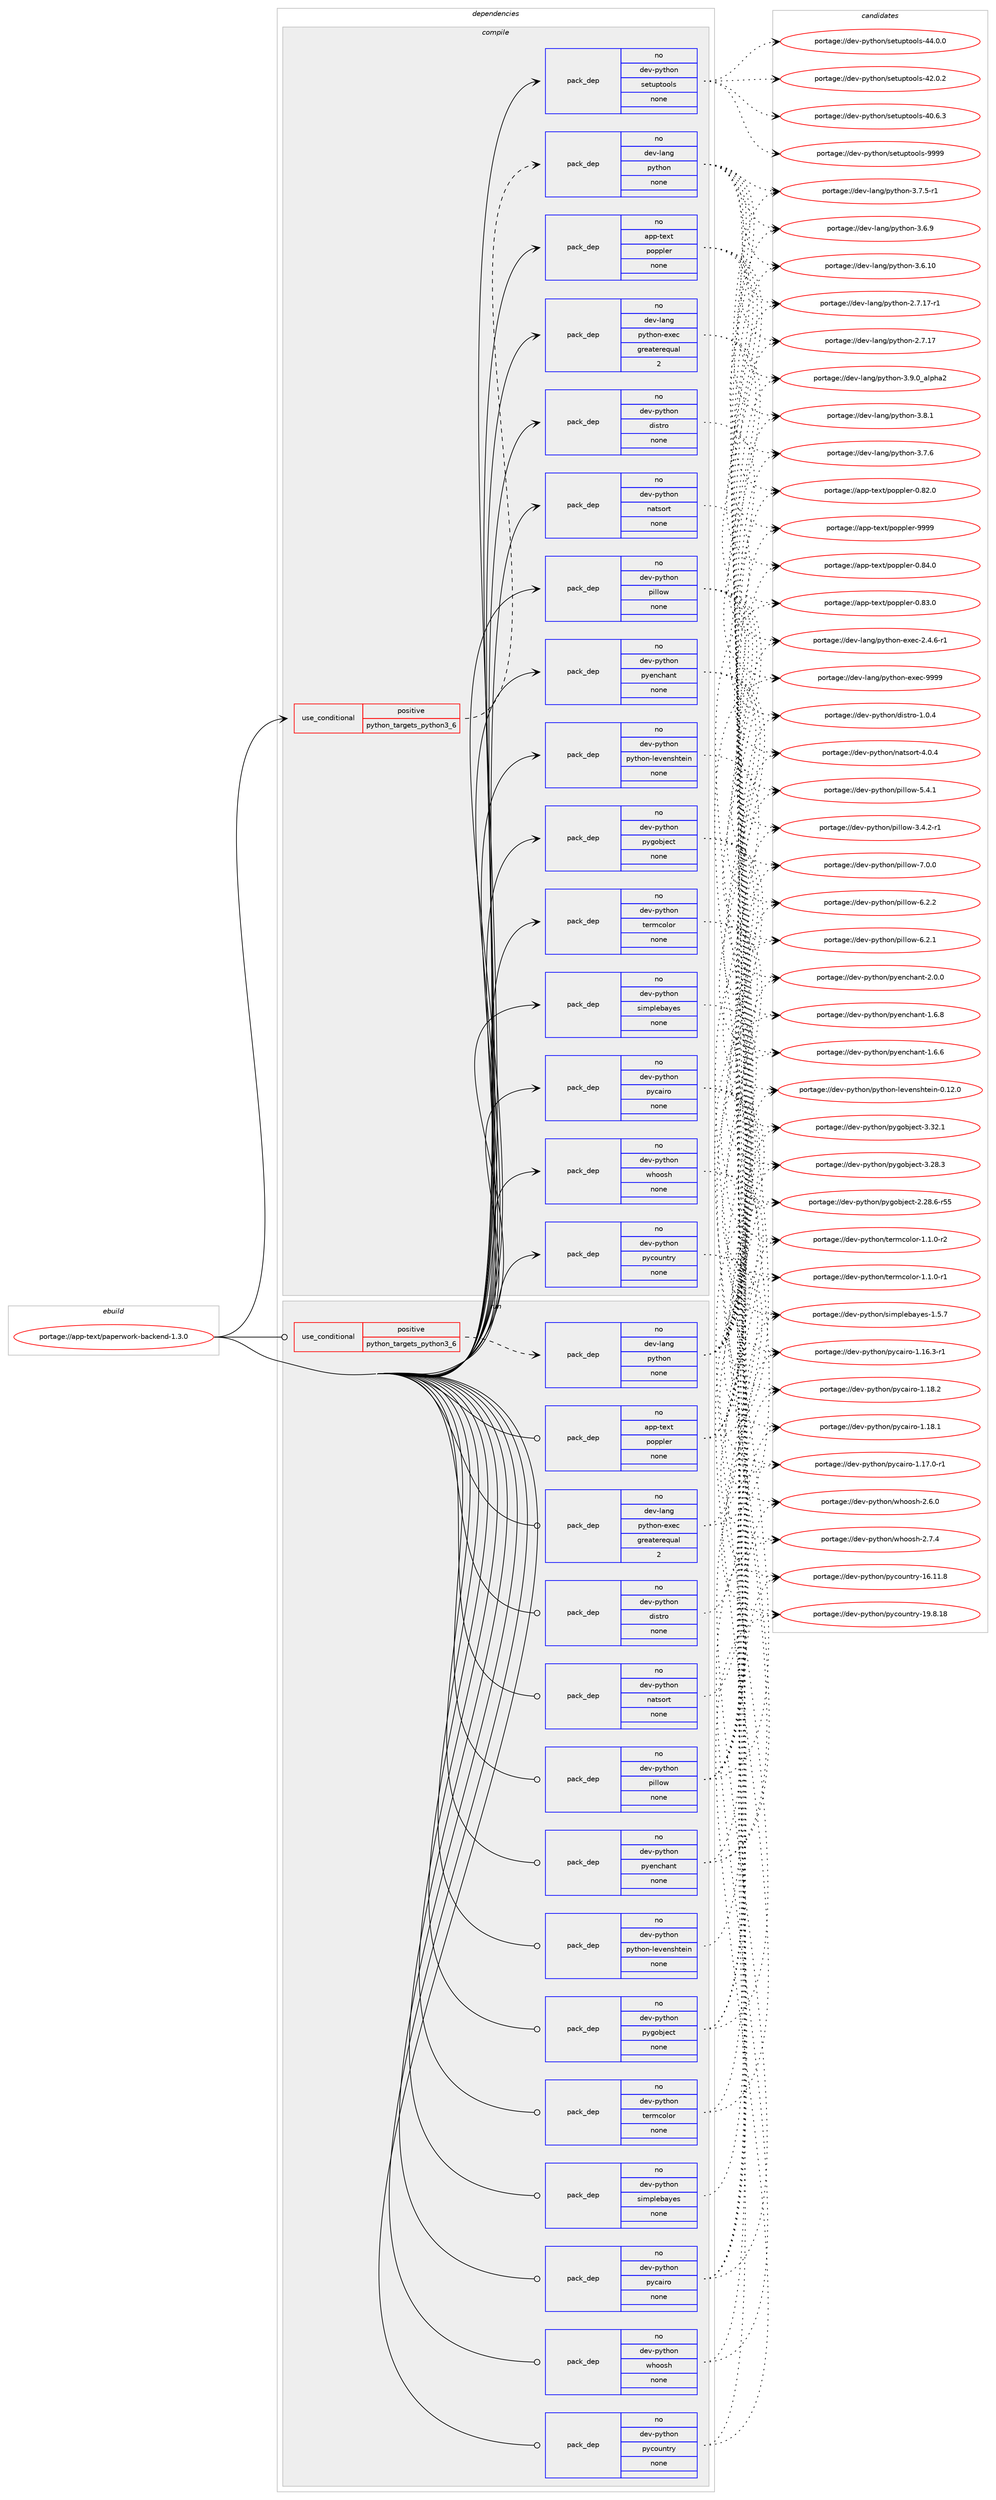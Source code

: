 digraph prolog {

# *************
# Graph options
# *************

newrank=true;
concentrate=true;
compound=true;
graph [rankdir=LR,fontname=Helvetica,fontsize=10,ranksep=1.5];#, ranksep=2.5, nodesep=0.2];
edge  [arrowhead=vee];
node  [fontname=Helvetica,fontsize=10];

# **********
# The ebuild
# **********

subgraph cluster_leftcol {
color=gray;
rank=same;
label=<<i>ebuild</i>>;
id [label="portage://app-text/paperwork-backend-1.3.0", color=red, width=4, href="../app-text/paperwork-backend-1.3.0.svg"];
}

# ****************
# The dependencies
# ****************

subgraph cluster_midcol {
color=gray;
label=<<i>dependencies</i>>;
subgraph cluster_compile {
fillcolor="#eeeeee";
style=filled;
label=<<i>compile</i>>;
subgraph cond139950 {
dependency594238 [label=<<TABLE BORDER="0" CELLBORDER="1" CELLSPACING="0" CELLPADDING="4"><TR><TD ROWSPAN="3" CELLPADDING="10">use_conditional</TD></TR><TR><TD>positive</TD></TR><TR><TD>python_targets_python3_6</TD></TR></TABLE>>, shape=none, color=red];
subgraph pack446364 {
dependency594239 [label=<<TABLE BORDER="0" CELLBORDER="1" CELLSPACING="0" CELLPADDING="4" WIDTH="220"><TR><TD ROWSPAN="6" CELLPADDING="30">pack_dep</TD></TR><TR><TD WIDTH="110">no</TD></TR><TR><TD>dev-lang</TD></TR><TR><TD>python</TD></TR><TR><TD>none</TD></TR><TR><TD></TD></TR></TABLE>>, shape=none, color=blue];
}
dependency594238:e -> dependency594239:w [weight=20,style="dashed",arrowhead="vee"];
}
id:e -> dependency594238:w [weight=20,style="solid",arrowhead="vee"];
subgraph pack446365 {
dependency594240 [label=<<TABLE BORDER="0" CELLBORDER="1" CELLSPACING="0" CELLPADDING="4" WIDTH="220"><TR><TD ROWSPAN="6" CELLPADDING="30">pack_dep</TD></TR><TR><TD WIDTH="110">no</TD></TR><TR><TD>app-text</TD></TR><TR><TD>poppler</TD></TR><TR><TD>none</TD></TR><TR><TD></TD></TR></TABLE>>, shape=none, color=blue];
}
id:e -> dependency594240:w [weight=20,style="solid",arrowhead="vee"];
subgraph pack446366 {
dependency594241 [label=<<TABLE BORDER="0" CELLBORDER="1" CELLSPACING="0" CELLPADDING="4" WIDTH="220"><TR><TD ROWSPAN="6" CELLPADDING="30">pack_dep</TD></TR><TR><TD WIDTH="110">no</TD></TR><TR><TD>dev-lang</TD></TR><TR><TD>python-exec</TD></TR><TR><TD>greaterequal</TD></TR><TR><TD>2</TD></TR></TABLE>>, shape=none, color=blue];
}
id:e -> dependency594241:w [weight=20,style="solid",arrowhead="vee"];
subgraph pack446367 {
dependency594242 [label=<<TABLE BORDER="0" CELLBORDER="1" CELLSPACING="0" CELLPADDING="4" WIDTH="220"><TR><TD ROWSPAN="6" CELLPADDING="30">pack_dep</TD></TR><TR><TD WIDTH="110">no</TD></TR><TR><TD>dev-python</TD></TR><TR><TD>distro</TD></TR><TR><TD>none</TD></TR><TR><TD></TD></TR></TABLE>>, shape=none, color=blue];
}
id:e -> dependency594242:w [weight=20,style="solid",arrowhead="vee"];
subgraph pack446368 {
dependency594243 [label=<<TABLE BORDER="0" CELLBORDER="1" CELLSPACING="0" CELLPADDING="4" WIDTH="220"><TR><TD ROWSPAN="6" CELLPADDING="30">pack_dep</TD></TR><TR><TD WIDTH="110">no</TD></TR><TR><TD>dev-python</TD></TR><TR><TD>natsort</TD></TR><TR><TD>none</TD></TR><TR><TD></TD></TR></TABLE>>, shape=none, color=blue];
}
id:e -> dependency594243:w [weight=20,style="solid",arrowhead="vee"];
subgraph pack446369 {
dependency594244 [label=<<TABLE BORDER="0" CELLBORDER="1" CELLSPACING="0" CELLPADDING="4" WIDTH="220"><TR><TD ROWSPAN="6" CELLPADDING="30">pack_dep</TD></TR><TR><TD WIDTH="110">no</TD></TR><TR><TD>dev-python</TD></TR><TR><TD>pillow</TD></TR><TR><TD>none</TD></TR><TR><TD></TD></TR></TABLE>>, shape=none, color=blue];
}
id:e -> dependency594244:w [weight=20,style="solid",arrowhead="vee"];
subgraph pack446370 {
dependency594245 [label=<<TABLE BORDER="0" CELLBORDER="1" CELLSPACING="0" CELLPADDING="4" WIDTH="220"><TR><TD ROWSPAN="6" CELLPADDING="30">pack_dep</TD></TR><TR><TD WIDTH="110">no</TD></TR><TR><TD>dev-python</TD></TR><TR><TD>pycairo</TD></TR><TR><TD>none</TD></TR><TR><TD></TD></TR></TABLE>>, shape=none, color=blue];
}
id:e -> dependency594245:w [weight=20,style="solid",arrowhead="vee"];
subgraph pack446371 {
dependency594246 [label=<<TABLE BORDER="0" CELLBORDER="1" CELLSPACING="0" CELLPADDING="4" WIDTH="220"><TR><TD ROWSPAN="6" CELLPADDING="30">pack_dep</TD></TR><TR><TD WIDTH="110">no</TD></TR><TR><TD>dev-python</TD></TR><TR><TD>pycountry</TD></TR><TR><TD>none</TD></TR><TR><TD></TD></TR></TABLE>>, shape=none, color=blue];
}
id:e -> dependency594246:w [weight=20,style="solid",arrowhead="vee"];
subgraph pack446372 {
dependency594247 [label=<<TABLE BORDER="0" CELLBORDER="1" CELLSPACING="0" CELLPADDING="4" WIDTH="220"><TR><TD ROWSPAN="6" CELLPADDING="30">pack_dep</TD></TR><TR><TD WIDTH="110">no</TD></TR><TR><TD>dev-python</TD></TR><TR><TD>pyenchant</TD></TR><TR><TD>none</TD></TR><TR><TD></TD></TR></TABLE>>, shape=none, color=blue];
}
id:e -> dependency594247:w [weight=20,style="solid",arrowhead="vee"];
subgraph pack446373 {
dependency594248 [label=<<TABLE BORDER="0" CELLBORDER="1" CELLSPACING="0" CELLPADDING="4" WIDTH="220"><TR><TD ROWSPAN="6" CELLPADDING="30">pack_dep</TD></TR><TR><TD WIDTH="110">no</TD></TR><TR><TD>dev-python</TD></TR><TR><TD>pygobject</TD></TR><TR><TD>none</TD></TR><TR><TD></TD></TR></TABLE>>, shape=none, color=blue];
}
id:e -> dependency594248:w [weight=20,style="solid",arrowhead="vee"];
subgraph pack446374 {
dependency594249 [label=<<TABLE BORDER="0" CELLBORDER="1" CELLSPACING="0" CELLPADDING="4" WIDTH="220"><TR><TD ROWSPAN="6" CELLPADDING="30">pack_dep</TD></TR><TR><TD WIDTH="110">no</TD></TR><TR><TD>dev-python</TD></TR><TR><TD>python-levenshtein</TD></TR><TR><TD>none</TD></TR><TR><TD></TD></TR></TABLE>>, shape=none, color=blue];
}
id:e -> dependency594249:w [weight=20,style="solid",arrowhead="vee"];
subgraph pack446375 {
dependency594250 [label=<<TABLE BORDER="0" CELLBORDER="1" CELLSPACING="0" CELLPADDING="4" WIDTH="220"><TR><TD ROWSPAN="6" CELLPADDING="30">pack_dep</TD></TR><TR><TD WIDTH="110">no</TD></TR><TR><TD>dev-python</TD></TR><TR><TD>setuptools</TD></TR><TR><TD>none</TD></TR><TR><TD></TD></TR></TABLE>>, shape=none, color=blue];
}
id:e -> dependency594250:w [weight=20,style="solid",arrowhead="vee"];
subgraph pack446376 {
dependency594251 [label=<<TABLE BORDER="0" CELLBORDER="1" CELLSPACING="0" CELLPADDING="4" WIDTH="220"><TR><TD ROWSPAN="6" CELLPADDING="30">pack_dep</TD></TR><TR><TD WIDTH="110">no</TD></TR><TR><TD>dev-python</TD></TR><TR><TD>simplebayes</TD></TR><TR><TD>none</TD></TR><TR><TD></TD></TR></TABLE>>, shape=none, color=blue];
}
id:e -> dependency594251:w [weight=20,style="solid",arrowhead="vee"];
subgraph pack446377 {
dependency594252 [label=<<TABLE BORDER="0" CELLBORDER="1" CELLSPACING="0" CELLPADDING="4" WIDTH="220"><TR><TD ROWSPAN="6" CELLPADDING="30">pack_dep</TD></TR><TR><TD WIDTH="110">no</TD></TR><TR><TD>dev-python</TD></TR><TR><TD>termcolor</TD></TR><TR><TD>none</TD></TR><TR><TD></TD></TR></TABLE>>, shape=none, color=blue];
}
id:e -> dependency594252:w [weight=20,style="solid",arrowhead="vee"];
subgraph pack446378 {
dependency594253 [label=<<TABLE BORDER="0" CELLBORDER="1" CELLSPACING="0" CELLPADDING="4" WIDTH="220"><TR><TD ROWSPAN="6" CELLPADDING="30">pack_dep</TD></TR><TR><TD WIDTH="110">no</TD></TR><TR><TD>dev-python</TD></TR><TR><TD>whoosh</TD></TR><TR><TD>none</TD></TR><TR><TD></TD></TR></TABLE>>, shape=none, color=blue];
}
id:e -> dependency594253:w [weight=20,style="solid",arrowhead="vee"];
}
subgraph cluster_compileandrun {
fillcolor="#eeeeee";
style=filled;
label=<<i>compile and run</i>>;
}
subgraph cluster_run {
fillcolor="#eeeeee";
style=filled;
label=<<i>run</i>>;
subgraph cond139951 {
dependency594254 [label=<<TABLE BORDER="0" CELLBORDER="1" CELLSPACING="0" CELLPADDING="4"><TR><TD ROWSPAN="3" CELLPADDING="10">use_conditional</TD></TR><TR><TD>positive</TD></TR><TR><TD>python_targets_python3_6</TD></TR></TABLE>>, shape=none, color=red];
subgraph pack446379 {
dependency594255 [label=<<TABLE BORDER="0" CELLBORDER="1" CELLSPACING="0" CELLPADDING="4" WIDTH="220"><TR><TD ROWSPAN="6" CELLPADDING="30">pack_dep</TD></TR><TR><TD WIDTH="110">no</TD></TR><TR><TD>dev-lang</TD></TR><TR><TD>python</TD></TR><TR><TD>none</TD></TR><TR><TD></TD></TR></TABLE>>, shape=none, color=blue];
}
dependency594254:e -> dependency594255:w [weight=20,style="dashed",arrowhead="vee"];
}
id:e -> dependency594254:w [weight=20,style="solid",arrowhead="odot"];
subgraph pack446380 {
dependency594256 [label=<<TABLE BORDER="0" CELLBORDER="1" CELLSPACING="0" CELLPADDING="4" WIDTH="220"><TR><TD ROWSPAN="6" CELLPADDING="30">pack_dep</TD></TR><TR><TD WIDTH="110">no</TD></TR><TR><TD>app-text</TD></TR><TR><TD>poppler</TD></TR><TR><TD>none</TD></TR><TR><TD></TD></TR></TABLE>>, shape=none, color=blue];
}
id:e -> dependency594256:w [weight=20,style="solid",arrowhead="odot"];
subgraph pack446381 {
dependency594257 [label=<<TABLE BORDER="0" CELLBORDER="1" CELLSPACING="0" CELLPADDING="4" WIDTH="220"><TR><TD ROWSPAN="6" CELLPADDING="30">pack_dep</TD></TR><TR><TD WIDTH="110">no</TD></TR><TR><TD>dev-lang</TD></TR><TR><TD>python-exec</TD></TR><TR><TD>greaterequal</TD></TR><TR><TD>2</TD></TR></TABLE>>, shape=none, color=blue];
}
id:e -> dependency594257:w [weight=20,style="solid",arrowhead="odot"];
subgraph pack446382 {
dependency594258 [label=<<TABLE BORDER="0" CELLBORDER="1" CELLSPACING="0" CELLPADDING="4" WIDTH="220"><TR><TD ROWSPAN="6" CELLPADDING="30">pack_dep</TD></TR><TR><TD WIDTH="110">no</TD></TR><TR><TD>dev-python</TD></TR><TR><TD>distro</TD></TR><TR><TD>none</TD></TR><TR><TD></TD></TR></TABLE>>, shape=none, color=blue];
}
id:e -> dependency594258:w [weight=20,style="solid",arrowhead="odot"];
subgraph pack446383 {
dependency594259 [label=<<TABLE BORDER="0" CELLBORDER="1" CELLSPACING="0" CELLPADDING="4" WIDTH="220"><TR><TD ROWSPAN="6" CELLPADDING="30">pack_dep</TD></TR><TR><TD WIDTH="110">no</TD></TR><TR><TD>dev-python</TD></TR><TR><TD>natsort</TD></TR><TR><TD>none</TD></TR><TR><TD></TD></TR></TABLE>>, shape=none, color=blue];
}
id:e -> dependency594259:w [weight=20,style="solid",arrowhead="odot"];
subgraph pack446384 {
dependency594260 [label=<<TABLE BORDER="0" CELLBORDER="1" CELLSPACING="0" CELLPADDING="4" WIDTH="220"><TR><TD ROWSPAN="6" CELLPADDING="30">pack_dep</TD></TR><TR><TD WIDTH="110">no</TD></TR><TR><TD>dev-python</TD></TR><TR><TD>pillow</TD></TR><TR><TD>none</TD></TR><TR><TD></TD></TR></TABLE>>, shape=none, color=blue];
}
id:e -> dependency594260:w [weight=20,style="solid",arrowhead="odot"];
subgraph pack446385 {
dependency594261 [label=<<TABLE BORDER="0" CELLBORDER="1" CELLSPACING="0" CELLPADDING="4" WIDTH="220"><TR><TD ROWSPAN="6" CELLPADDING="30">pack_dep</TD></TR><TR><TD WIDTH="110">no</TD></TR><TR><TD>dev-python</TD></TR><TR><TD>pycairo</TD></TR><TR><TD>none</TD></TR><TR><TD></TD></TR></TABLE>>, shape=none, color=blue];
}
id:e -> dependency594261:w [weight=20,style="solid",arrowhead="odot"];
subgraph pack446386 {
dependency594262 [label=<<TABLE BORDER="0" CELLBORDER="1" CELLSPACING="0" CELLPADDING="4" WIDTH="220"><TR><TD ROWSPAN="6" CELLPADDING="30">pack_dep</TD></TR><TR><TD WIDTH="110">no</TD></TR><TR><TD>dev-python</TD></TR><TR><TD>pycountry</TD></TR><TR><TD>none</TD></TR><TR><TD></TD></TR></TABLE>>, shape=none, color=blue];
}
id:e -> dependency594262:w [weight=20,style="solid",arrowhead="odot"];
subgraph pack446387 {
dependency594263 [label=<<TABLE BORDER="0" CELLBORDER="1" CELLSPACING="0" CELLPADDING="4" WIDTH="220"><TR><TD ROWSPAN="6" CELLPADDING="30">pack_dep</TD></TR><TR><TD WIDTH="110">no</TD></TR><TR><TD>dev-python</TD></TR><TR><TD>pyenchant</TD></TR><TR><TD>none</TD></TR><TR><TD></TD></TR></TABLE>>, shape=none, color=blue];
}
id:e -> dependency594263:w [weight=20,style="solid",arrowhead="odot"];
subgraph pack446388 {
dependency594264 [label=<<TABLE BORDER="0" CELLBORDER="1" CELLSPACING="0" CELLPADDING="4" WIDTH="220"><TR><TD ROWSPAN="6" CELLPADDING="30">pack_dep</TD></TR><TR><TD WIDTH="110">no</TD></TR><TR><TD>dev-python</TD></TR><TR><TD>pygobject</TD></TR><TR><TD>none</TD></TR><TR><TD></TD></TR></TABLE>>, shape=none, color=blue];
}
id:e -> dependency594264:w [weight=20,style="solid",arrowhead="odot"];
subgraph pack446389 {
dependency594265 [label=<<TABLE BORDER="0" CELLBORDER="1" CELLSPACING="0" CELLPADDING="4" WIDTH="220"><TR><TD ROWSPAN="6" CELLPADDING="30">pack_dep</TD></TR><TR><TD WIDTH="110">no</TD></TR><TR><TD>dev-python</TD></TR><TR><TD>python-levenshtein</TD></TR><TR><TD>none</TD></TR><TR><TD></TD></TR></TABLE>>, shape=none, color=blue];
}
id:e -> dependency594265:w [weight=20,style="solid",arrowhead="odot"];
subgraph pack446390 {
dependency594266 [label=<<TABLE BORDER="0" CELLBORDER="1" CELLSPACING="0" CELLPADDING="4" WIDTH="220"><TR><TD ROWSPAN="6" CELLPADDING="30">pack_dep</TD></TR><TR><TD WIDTH="110">no</TD></TR><TR><TD>dev-python</TD></TR><TR><TD>simplebayes</TD></TR><TR><TD>none</TD></TR><TR><TD></TD></TR></TABLE>>, shape=none, color=blue];
}
id:e -> dependency594266:w [weight=20,style="solid",arrowhead="odot"];
subgraph pack446391 {
dependency594267 [label=<<TABLE BORDER="0" CELLBORDER="1" CELLSPACING="0" CELLPADDING="4" WIDTH="220"><TR><TD ROWSPAN="6" CELLPADDING="30">pack_dep</TD></TR><TR><TD WIDTH="110">no</TD></TR><TR><TD>dev-python</TD></TR><TR><TD>termcolor</TD></TR><TR><TD>none</TD></TR><TR><TD></TD></TR></TABLE>>, shape=none, color=blue];
}
id:e -> dependency594267:w [weight=20,style="solid",arrowhead="odot"];
subgraph pack446392 {
dependency594268 [label=<<TABLE BORDER="0" CELLBORDER="1" CELLSPACING="0" CELLPADDING="4" WIDTH="220"><TR><TD ROWSPAN="6" CELLPADDING="30">pack_dep</TD></TR><TR><TD WIDTH="110">no</TD></TR><TR><TD>dev-python</TD></TR><TR><TD>whoosh</TD></TR><TR><TD>none</TD></TR><TR><TD></TD></TR></TABLE>>, shape=none, color=blue];
}
id:e -> dependency594268:w [weight=20,style="solid",arrowhead="odot"];
}
}

# **************
# The candidates
# **************

subgraph cluster_choices {
rank=same;
color=gray;
label=<<i>candidates</i>>;

subgraph choice446364 {
color=black;
nodesep=1;
choice10010111845108971101034711212111610411111045514657464895971081121049750 [label="portage://dev-lang/python-3.9.0_alpha2", color=red, width=4,href="../dev-lang/python-3.9.0_alpha2.svg"];
choice100101118451089711010347112121116104111110455146564649 [label="portage://dev-lang/python-3.8.1", color=red, width=4,href="../dev-lang/python-3.8.1.svg"];
choice100101118451089711010347112121116104111110455146554654 [label="portage://dev-lang/python-3.7.6", color=red, width=4,href="../dev-lang/python-3.7.6.svg"];
choice1001011184510897110103471121211161041111104551465546534511449 [label="portage://dev-lang/python-3.7.5-r1", color=red, width=4,href="../dev-lang/python-3.7.5-r1.svg"];
choice100101118451089711010347112121116104111110455146544657 [label="portage://dev-lang/python-3.6.9", color=red, width=4,href="../dev-lang/python-3.6.9.svg"];
choice10010111845108971101034711212111610411111045514654464948 [label="portage://dev-lang/python-3.6.10", color=red, width=4,href="../dev-lang/python-3.6.10.svg"];
choice100101118451089711010347112121116104111110455046554649554511449 [label="portage://dev-lang/python-2.7.17-r1", color=red, width=4,href="../dev-lang/python-2.7.17-r1.svg"];
choice10010111845108971101034711212111610411111045504655464955 [label="portage://dev-lang/python-2.7.17", color=red, width=4,href="../dev-lang/python-2.7.17.svg"];
dependency594239:e -> choice10010111845108971101034711212111610411111045514657464895971081121049750:w [style=dotted,weight="100"];
dependency594239:e -> choice100101118451089711010347112121116104111110455146564649:w [style=dotted,weight="100"];
dependency594239:e -> choice100101118451089711010347112121116104111110455146554654:w [style=dotted,weight="100"];
dependency594239:e -> choice1001011184510897110103471121211161041111104551465546534511449:w [style=dotted,weight="100"];
dependency594239:e -> choice100101118451089711010347112121116104111110455146544657:w [style=dotted,weight="100"];
dependency594239:e -> choice10010111845108971101034711212111610411111045514654464948:w [style=dotted,weight="100"];
dependency594239:e -> choice100101118451089711010347112121116104111110455046554649554511449:w [style=dotted,weight="100"];
dependency594239:e -> choice10010111845108971101034711212111610411111045504655464955:w [style=dotted,weight="100"];
}
subgraph choice446365 {
color=black;
nodesep=1;
choice9711211245116101120116471121111121121081011144557575757 [label="portage://app-text/poppler-9999", color=red, width=4,href="../app-text/poppler-9999.svg"];
choice97112112451161011201164711211111211210810111445484656524648 [label="portage://app-text/poppler-0.84.0", color=red, width=4,href="../app-text/poppler-0.84.0.svg"];
choice97112112451161011201164711211111211210810111445484656514648 [label="portage://app-text/poppler-0.83.0", color=red, width=4,href="../app-text/poppler-0.83.0.svg"];
choice97112112451161011201164711211111211210810111445484656504648 [label="portage://app-text/poppler-0.82.0", color=red, width=4,href="../app-text/poppler-0.82.0.svg"];
dependency594240:e -> choice9711211245116101120116471121111121121081011144557575757:w [style=dotted,weight="100"];
dependency594240:e -> choice97112112451161011201164711211111211210810111445484656524648:w [style=dotted,weight="100"];
dependency594240:e -> choice97112112451161011201164711211111211210810111445484656514648:w [style=dotted,weight="100"];
dependency594240:e -> choice97112112451161011201164711211111211210810111445484656504648:w [style=dotted,weight="100"];
}
subgraph choice446366 {
color=black;
nodesep=1;
choice10010111845108971101034711212111610411111045101120101994557575757 [label="portage://dev-lang/python-exec-9999", color=red, width=4,href="../dev-lang/python-exec-9999.svg"];
choice10010111845108971101034711212111610411111045101120101994550465246544511449 [label="portage://dev-lang/python-exec-2.4.6-r1", color=red, width=4,href="../dev-lang/python-exec-2.4.6-r1.svg"];
dependency594241:e -> choice10010111845108971101034711212111610411111045101120101994557575757:w [style=dotted,weight="100"];
dependency594241:e -> choice10010111845108971101034711212111610411111045101120101994550465246544511449:w [style=dotted,weight="100"];
}
subgraph choice446367 {
color=black;
nodesep=1;
choice1001011184511212111610411111047100105115116114111454946484652 [label="portage://dev-python/distro-1.0.4", color=red, width=4,href="../dev-python/distro-1.0.4.svg"];
dependency594242:e -> choice1001011184511212111610411111047100105115116114111454946484652:w [style=dotted,weight="100"];
}
subgraph choice446368 {
color=black;
nodesep=1;
choice100101118451121211161041111104711097116115111114116455246484652 [label="portage://dev-python/natsort-4.0.4", color=red, width=4,href="../dev-python/natsort-4.0.4.svg"];
dependency594243:e -> choice100101118451121211161041111104711097116115111114116455246484652:w [style=dotted,weight="100"];
}
subgraph choice446369 {
color=black;
nodesep=1;
choice1001011184511212111610411111047112105108108111119455546484648 [label="portage://dev-python/pillow-7.0.0", color=red, width=4,href="../dev-python/pillow-7.0.0.svg"];
choice1001011184511212111610411111047112105108108111119455446504650 [label="portage://dev-python/pillow-6.2.2", color=red, width=4,href="../dev-python/pillow-6.2.2.svg"];
choice1001011184511212111610411111047112105108108111119455446504649 [label="portage://dev-python/pillow-6.2.1", color=red, width=4,href="../dev-python/pillow-6.2.1.svg"];
choice1001011184511212111610411111047112105108108111119455346524649 [label="portage://dev-python/pillow-5.4.1", color=red, width=4,href="../dev-python/pillow-5.4.1.svg"];
choice10010111845112121116104111110471121051081081111194551465246504511449 [label="portage://dev-python/pillow-3.4.2-r1", color=red, width=4,href="../dev-python/pillow-3.4.2-r1.svg"];
dependency594244:e -> choice1001011184511212111610411111047112105108108111119455546484648:w [style=dotted,weight="100"];
dependency594244:e -> choice1001011184511212111610411111047112105108108111119455446504650:w [style=dotted,weight="100"];
dependency594244:e -> choice1001011184511212111610411111047112105108108111119455446504649:w [style=dotted,weight="100"];
dependency594244:e -> choice1001011184511212111610411111047112105108108111119455346524649:w [style=dotted,weight="100"];
dependency594244:e -> choice10010111845112121116104111110471121051081081111194551465246504511449:w [style=dotted,weight="100"];
}
subgraph choice446370 {
color=black;
nodesep=1;
choice1001011184511212111610411111047112121999710511411145494649564650 [label="portage://dev-python/pycairo-1.18.2", color=red, width=4,href="../dev-python/pycairo-1.18.2.svg"];
choice1001011184511212111610411111047112121999710511411145494649564649 [label="portage://dev-python/pycairo-1.18.1", color=red, width=4,href="../dev-python/pycairo-1.18.1.svg"];
choice10010111845112121116104111110471121219997105114111454946495546484511449 [label="portage://dev-python/pycairo-1.17.0-r1", color=red, width=4,href="../dev-python/pycairo-1.17.0-r1.svg"];
choice10010111845112121116104111110471121219997105114111454946495446514511449 [label="portage://dev-python/pycairo-1.16.3-r1", color=red, width=4,href="../dev-python/pycairo-1.16.3-r1.svg"];
dependency594245:e -> choice1001011184511212111610411111047112121999710511411145494649564650:w [style=dotted,weight="100"];
dependency594245:e -> choice1001011184511212111610411111047112121999710511411145494649564649:w [style=dotted,weight="100"];
dependency594245:e -> choice10010111845112121116104111110471121219997105114111454946495546484511449:w [style=dotted,weight="100"];
dependency594245:e -> choice10010111845112121116104111110471121219997105114111454946495446514511449:w [style=dotted,weight="100"];
}
subgraph choice446371 {
color=black;
nodesep=1;
choice1001011184511212111610411111047112121991111171101161141214549574656464956 [label="portage://dev-python/pycountry-19.8.18", color=red, width=4,href="../dev-python/pycountry-19.8.18.svg"];
choice1001011184511212111610411111047112121991111171101161141214549544649494656 [label="portage://dev-python/pycountry-16.11.8", color=red, width=4,href="../dev-python/pycountry-16.11.8.svg"];
dependency594246:e -> choice1001011184511212111610411111047112121991111171101161141214549574656464956:w [style=dotted,weight="100"];
dependency594246:e -> choice1001011184511212111610411111047112121991111171101161141214549544649494656:w [style=dotted,weight="100"];
}
subgraph choice446372 {
color=black;
nodesep=1;
choice10010111845112121116104111110471121211011109910497110116455046484648 [label="portage://dev-python/pyenchant-2.0.0", color=red, width=4,href="../dev-python/pyenchant-2.0.0.svg"];
choice10010111845112121116104111110471121211011109910497110116454946544656 [label="portage://dev-python/pyenchant-1.6.8", color=red, width=4,href="../dev-python/pyenchant-1.6.8.svg"];
choice10010111845112121116104111110471121211011109910497110116454946544654 [label="portage://dev-python/pyenchant-1.6.6", color=red, width=4,href="../dev-python/pyenchant-1.6.6.svg"];
dependency594247:e -> choice10010111845112121116104111110471121211011109910497110116455046484648:w [style=dotted,weight="100"];
dependency594247:e -> choice10010111845112121116104111110471121211011109910497110116454946544656:w [style=dotted,weight="100"];
dependency594247:e -> choice10010111845112121116104111110471121211011109910497110116454946544654:w [style=dotted,weight="100"];
}
subgraph choice446373 {
color=black;
nodesep=1;
choice1001011184511212111610411111047112121103111981061019911645514651504649 [label="portage://dev-python/pygobject-3.32.1", color=red, width=4,href="../dev-python/pygobject-3.32.1.svg"];
choice1001011184511212111610411111047112121103111981061019911645514650564651 [label="portage://dev-python/pygobject-3.28.3", color=red, width=4,href="../dev-python/pygobject-3.28.3.svg"];
choice1001011184511212111610411111047112121103111981061019911645504650564654451145353 [label="portage://dev-python/pygobject-2.28.6-r55", color=red, width=4,href="../dev-python/pygobject-2.28.6-r55.svg"];
dependency594248:e -> choice1001011184511212111610411111047112121103111981061019911645514651504649:w [style=dotted,weight="100"];
dependency594248:e -> choice1001011184511212111610411111047112121103111981061019911645514650564651:w [style=dotted,weight="100"];
dependency594248:e -> choice1001011184511212111610411111047112121103111981061019911645504650564654451145353:w [style=dotted,weight="100"];
}
subgraph choice446374 {
color=black;
nodesep=1;
choice10010111845112121116104111110471121211161041111104510810111810111011510411610110511045484649504648 [label="portage://dev-python/python-levenshtein-0.12.0", color=red, width=4,href="../dev-python/python-levenshtein-0.12.0.svg"];
dependency594249:e -> choice10010111845112121116104111110471121211161041111104510810111810111011510411610110511045484649504648:w [style=dotted,weight="100"];
}
subgraph choice446375 {
color=black;
nodesep=1;
choice10010111845112121116104111110471151011161171121161111111081154557575757 [label="portage://dev-python/setuptools-9999", color=red, width=4,href="../dev-python/setuptools-9999.svg"];
choice100101118451121211161041111104711510111611711211611111110811545525246484648 [label="portage://dev-python/setuptools-44.0.0", color=red, width=4,href="../dev-python/setuptools-44.0.0.svg"];
choice100101118451121211161041111104711510111611711211611111110811545525046484650 [label="portage://dev-python/setuptools-42.0.2", color=red, width=4,href="../dev-python/setuptools-42.0.2.svg"];
choice100101118451121211161041111104711510111611711211611111110811545524846544651 [label="portage://dev-python/setuptools-40.6.3", color=red, width=4,href="../dev-python/setuptools-40.6.3.svg"];
dependency594250:e -> choice10010111845112121116104111110471151011161171121161111111081154557575757:w [style=dotted,weight="100"];
dependency594250:e -> choice100101118451121211161041111104711510111611711211611111110811545525246484648:w [style=dotted,weight="100"];
dependency594250:e -> choice100101118451121211161041111104711510111611711211611111110811545525046484650:w [style=dotted,weight="100"];
dependency594250:e -> choice100101118451121211161041111104711510111611711211611111110811545524846544651:w [style=dotted,weight="100"];
}
subgraph choice446376 {
color=black;
nodesep=1;
choice10010111845112121116104111110471151051091121081019897121101115454946534655 [label="portage://dev-python/simplebayes-1.5.7", color=red, width=4,href="../dev-python/simplebayes-1.5.7.svg"];
dependency594251:e -> choice10010111845112121116104111110471151051091121081019897121101115454946534655:w [style=dotted,weight="100"];
}
subgraph choice446377 {
color=black;
nodesep=1;
choice1001011184511212111610411111047116101114109991111081111144549464946484511450 [label="portage://dev-python/termcolor-1.1.0-r2", color=red, width=4,href="../dev-python/termcolor-1.1.0-r2.svg"];
choice1001011184511212111610411111047116101114109991111081111144549464946484511449 [label="portage://dev-python/termcolor-1.1.0-r1", color=red, width=4,href="../dev-python/termcolor-1.1.0-r1.svg"];
dependency594252:e -> choice1001011184511212111610411111047116101114109991111081111144549464946484511450:w [style=dotted,weight="100"];
dependency594252:e -> choice1001011184511212111610411111047116101114109991111081111144549464946484511449:w [style=dotted,weight="100"];
}
subgraph choice446378 {
color=black;
nodesep=1;
choice1001011184511212111610411111047119104111111115104455046554652 [label="portage://dev-python/whoosh-2.7.4", color=red, width=4,href="../dev-python/whoosh-2.7.4.svg"];
choice1001011184511212111610411111047119104111111115104455046544648 [label="portage://dev-python/whoosh-2.6.0", color=red, width=4,href="../dev-python/whoosh-2.6.0.svg"];
dependency594253:e -> choice1001011184511212111610411111047119104111111115104455046554652:w [style=dotted,weight="100"];
dependency594253:e -> choice1001011184511212111610411111047119104111111115104455046544648:w [style=dotted,weight="100"];
}
subgraph choice446379 {
color=black;
nodesep=1;
choice10010111845108971101034711212111610411111045514657464895971081121049750 [label="portage://dev-lang/python-3.9.0_alpha2", color=red, width=4,href="../dev-lang/python-3.9.0_alpha2.svg"];
choice100101118451089711010347112121116104111110455146564649 [label="portage://dev-lang/python-3.8.1", color=red, width=4,href="../dev-lang/python-3.8.1.svg"];
choice100101118451089711010347112121116104111110455146554654 [label="portage://dev-lang/python-3.7.6", color=red, width=4,href="../dev-lang/python-3.7.6.svg"];
choice1001011184510897110103471121211161041111104551465546534511449 [label="portage://dev-lang/python-3.7.5-r1", color=red, width=4,href="../dev-lang/python-3.7.5-r1.svg"];
choice100101118451089711010347112121116104111110455146544657 [label="portage://dev-lang/python-3.6.9", color=red, width=4,href="../dev-lang/python-3.6.9.svg"];
choice10010111845108971101034711212111610411111045514654464948 [label="portage://dev-lang/python-3.6.10", color=red, width=4,href="../dev-lang/python-3.6.10.svg"];
choice100101118451089711010347112121116104111110455046554649554511449 [label="portage://dev-lang/python-2.7.17-r1", color=red, width=4,href="../dev-lang/python-2.7.17-r1.svg"];
choice10010111845108971101034711212111610411111045504655464955 [label="portage://dev-lang/python-2.7.17", color=red, width=4,href="../dev-lang/python-2.7.17.svg"];
dependency594255:e -> choice10010111845108971101034711212111610411111045514657464895971081121049750:w [style=dotted,weight="100"];
dependency594255:e -> choice100101118451089711010347112121116104111110455146564649:w [style=dotted,weight="100"];
dependency594255:e -> choice100101118451089711010347112121116104111110455146554654:w [style=dotted,weight="100"];
dependency594255:e -> choice1001011184510897110103471121211161041111104551465546534511449:w [style=dotted,weight="100"];
dependency594255:e -> choice100101118451089711010347112121116104111110455146544657:w [style=dotted,weight="100"];
dependency594255:e -> choice10010111845108971101034711212111610411111045514654464948:w [style=dotted,weight="100"];
dependency594255:e -> choice100101118451089711010347112121116104111110455046554649554511449:w [style=dotted,weight="100"];
dependency594255:e -> choice10010111845108971101034711212111610411111045504655464955:w [style=dotted,weight="100"];
}
subgraph choice446380 {
color=black;
nodesep=1;
choice9711211245116101120116471121111121121081011144557575757 [label="portage://app-text/poppler-9999", color=red, width=4,href="../app-text/poppler-9999.svg"];
choice97112112451161011201164711211111211210810111445484656524648 [label="portage://app-text/poppler-0.84.0", color=red, width=4,href="../app-text/poppler-0.84.0.svg"];
choice97112112451161011201164711211111211210810111445484656514648 [label="portage://app-text/poppler-0.83.0", color=red, width=4,href="../app-text/poppler-0.83.0.svg"];
choice97112112451161011201164711211111211210810111445484656504648 [label="portage://app-text/poppler-0.82.0", color=red, width=4,href="../app-text/poppler-0.82.0.svg"];
dependency594256:e -> choice9711211245116101120116471121111121121081011144557575757:w [style=dotted,weight="100"];
dependency594256:e -> choice97112112451161011201164711211111211210810111445484656524648:w [style=dotted,weight="100"];
dependency594256:e -> choice97112112451161011201164711211111211210810111445484656514648:w [style=dotted,weight="100"];
dependency594256:e -> choice97112112451161011201164711211111211210810111445484656504648:w [style=dotted,weight="100"];
}
subgraph choice446381 {
color=black;
nodesep=1;
choice10010111845108971101034711212111610411111045101120101994557575757 [label="portage://dev-lang/python-exec-9999", color=red, width=4,href="../dev-lang/python-exec-9999.svg"];
choice10010111845108971101034711212111610411111045101120101994550465246544511449 [label="portage://dev-lang/python-exec-2.4.6-r1", color=red, width=4,href="../dev-lang/python-exec-2.4.6-r1.svg"];
dependency594257:e -> choice10010111845108971101034711212111610411111045101120101994557575757:w [style=dotted,weight="100"];
dependency594257:e -> choice10010111845108971101034711212111610411111045101120101994550465246544511449:w [style=dotted,weight="100"];
}
subgraph choice446382 {
color=black;
nodesep=1;
choice1001011184511212111610411111047100105115116114111454946484652 [label="portage://dev-python/distro-1.0.4", color=red, width=4,href="../dev-python/distro-1.0.4.svg"];
dependency594258:e -> choice1001011184511212111610411111047100105115116114111454946484652:w [style=dotted,weight="100"];
}
subgraph choice446383 {
color=black;
nodesep=1;
choice100101118451121211161041111104711097116115111114116455246484652 [label="portage://dev-python/natsort-4.0.4", color=red, width=4,href="../dev-python/natsort-4.0.4.svg"];
dependency594259:e -> choice100101118451121211161041111104711097116115111114116455246484652:w [style=dotted,weight="100"];
}
subgraph choice446384 {
color=black;
nodesep=1;
choice1001011184511212111610411111047112105108108111119455546484648 [label="portage://dev-python/pillow-7.0.0", color=red, width=4,href="../dev-python/pillow-7.0.0.svg"];
choice1001011184511212111610411111047112105108108111119455446504650 [label="portage://dev-python/pillow-6.2.2", color=red, width=4,href="../dev-python/pillow-6.2.2.svg"];
choice1001011184511212111610411111047112105108108111119455446504649 [label="portage://dev-python/pillow-6.2.1", color=red, width=4,href="../dev-python/pillow-6.2.1.svg"];
choice1001011184511212111610411111047112105108108111119455346524649 [label="portage://dev-python/pillow-5.4.1", color=red, width=4,href="../dev-python/pillow-5.4.1.svg"];
choice10010111845112121116104111110471121051081081111194551465246504511449 [label="portage://dev-python/pillow-3.4.2-r1", color=red, width=4,href="../dev-python/pillow-3.4.2-r1.svg"];
dependency594260:e -> choice1001011184511212111610411111047112105108108111119455546484648:w [style=dotted,weight="100"];
dependency594260:e -> choice1001011184511212111610411111047112105108108111119455446504650:w [style=dotted,weight="100"];
dependency594260:e -> choice1001011184511212111610411111047112105108108111119455446504649:w [style=dotted,weight="100"];
dependency594260:e -> choice1001011184511212111610411111047112105108108111119455346524649:w [style=dotted,weight="100"];
dependency594260:e -> choice10010111845112121116104111110471121051081081111194551465246504511449:w [style=dotted,weight="100"];
}
subgraph choice446385 {
color=black;
nodesep=1;
choice1001011184511212111610411111047112121999710511411145494649564650 [label="portage://dev-python/pycairo-1.18.2", color=red, width=4,href="../dev-python/pycairo-1.18.2.svg"];
choice1001011184511212111610411111047112121999710511411145494649564649 [label="portage://dev-python/pycairo-1.18.1", color=red, width=4,href="../dev-python/pycairo-1.18.1.svg"];
choice10010111845112121116104111110471121219997105114111454946495546484511449 [label="portage://dev-python/pycairo-1.17.0-r1", color=red, width=4,href="../dev-python/pycairo-1.17.0-r1.svg"];
choice10010111845112121116104111110471121219997105114111454946495446514511449 [label="portage://dev-python/pycairo-1.16.3-r1", color=red, width=4,href="../dev-python/pycairo-1.16.3-r1.svg"];
dependency594261:e -> choice1001011184511212111610411111047112121999710511411145494649564650:w [style=dotted,weight="100"];
dependency594261:e -> choice1001011184511212111610411111047112121999710511411145494649564649:w [style=dotted,weight="100"];
dependency594261:e -> choice10010111845112121116104111110471121219997105114111454946495546484511449:w [style=dotted,weight="100"];
dependency594261:e -> choice10010111845112121116104111110471121219997105114111454946495446514511449:w [style=dotted,weight="100"];
}
subgraph choice446386 {
color=black;
nodesep=1;
choice1001011184511212111610411111047112121991111171101161141214549574656464956 [label="portage://dev-python/pycountry-19.8.18", color=red, width=4,href="../dev-python/pycountry-19.8.18.svg"];
choice1001011184511212111610411111047112121991111171101161141214549544649494656 [label="portage://dev-python/pycountry-16.11.8", color=red, width=4,href="../dev-python/pycountry-16.11.8.svg"];
dependency594262:e -> choice1001011184511212111610411111047112121991111171101161141214549574656464956:w [style=dotted,weight="100"];
dependency594262:e -> choice1001011184511212111610411111047112121991111171101161141214549544649494656:w [style=dotted,weight="100"];
}
subgraph choice446387 {
color=black;
nodesep=1;
choice10010111845112121116104111110471121211011109910497110116455046484648 [label="portage://dev-python/pyenchant-2.0.0", color=red, width=4,href="../dev-python/pyenchant-2.0.0.svg"];
choice10010111845112121116104111110471121211011109910497110116454946544656 [label="portage://dev-python/pyenchant-1.6.8", color=red, width=4,href="../dev-python/pyenchant-1.6.8.svg"];
choice10010111845112121116104111110471121211011109910497110116454946544654 [label="portage://dev-python/pyenchant-1.6.6", color=red, width=4,href="../dev-python/pyenchant-1.6.6.svg"];
dependency594263:e -> choice10010111845112121116104111110471121211011109910497110116455046484648:w [style=dotted,weight="100"];
dependency594263:e -> choice10010111845112121116104111110471121211011109910497110116454946544656:w [style=dotted,weight="100"];
dependency594263:e -> choice10010111845112121116104111110471121211011109910497110116454946544654:w [style=dotted,weight="100"];
}
subgraph choice446388 {
color=black;
nodesep=1;
choice1001011184511212111610411111047112121103111981061019911645514651504649 [label="portage://dev-python/pygobject-3.32.1", color=red, width=4,href="../dev-python/pygobject-3.32.1.svg"];
choice1001011184511212111610411111047112121103111981061019911645514650564651 [label="portage://dev-python/pygobject-3.28.3", color=red, width=4,href="../dev-python/pygobject-3.28.3.svg"];
choice1001011184511212111610411111047112121103111981061019911645504650564654451145353 [label="portage://dev-python/pygobject-2.28.6-r55", color=red, width=4,href="../dev-python/pygobject-2.28.6-r55.svg"];
dependency594264:e -> choice1001011184511212111610411111047112121103111981061019911645514651504649:w [style=dotted,weight="100"];
dependency594264:e -> choice1001011184511212111610411111047112121103111981061019911645514650564651:w [style=dotted,weight="100"];
dependency594264:e -> choice1001011184511212111610411111047112121103111981061019911645504650564654451145353:w [style=dotted,weight="100"];
}
subgraph choice446389 {
color=black;
nodesep=1;
choice10010111845112121116104111110471121211161041111104510810111810111011510411610110511045484649504648 [label="portage://dev-python/python-levenshtein-0.12.0", color=red, width=4,href="../dev-python/python-levenshtein-0.12.0.svg"];
dependency594265:e -> choice10010111845112121116104111110471121211161041111104510810111810111011510411610110511045484649504648:w [style=dotted,weight="100"];
}
subgraph choice446390 {
color=black;
nodesep=1;
choice10010111845112121116104111110471151051091121081019897121101115454946534655 [label="portage://dev-python/simplebayes-1.5.7", color=red, width=4,href="../dev-python/simplebayes-1.5.7.svg"];
dependency594266:e -> choice10010111845112121116104111110471151051091121081019897121101115454946534655:w [style=dotted,weight="100"];
}
subgraph choice446391 {
color=black;
nodesep=1;
choice1001011184511212111610411111047116101114109991111081111144549464946484511450 [label="portage://dev-python/termcolor-1.1.0-r2", color=red, width=4,href="../dev-python/termcolor-1.1.0-r2.svg"];
choice1001011184511212111610411111047116101114109991111081111144549464946484511449 [label="portage://dev-python/termcolor-1.1.0-r1", color=red, width=4,href="../dev-python/termcolor-1.1.0-r1.svg"];
dependency594267:e -> choice1001011184511212111610411111047116101114109991111081111144549464946484511450:w [style=dotted,weight="100"];
dependency594267:e -> choice1001011184511212111610411111047116101114109991111081111144549464946484511449:w [style=dotted,weight="100"];
}
subgraph choice446392 {
color=black;
nodesep=1;
choice1001011184511212111610411111047119104111111115104455046554652 [label="portage://dev-python/whoosh-2.7.4", color=red, width=4,href="../dev-python/whoosh-2.7.4.svg"];
choice1001011184511212111610411111047119104111111115104455046544648 [label="portage://dev-python/whoosh-2.6.0", color=red, width=4,href="../dev-python/whoosh-2.6.0.svg"];
dependency594268:e -> choice1001011184511212111610411111047119104111111115104455046554652:w [style=dotted,weight="100"];
dependency594268:e -> choice1001011184511212111610411111047119104111111115104455046544648:w [style=dotted,weight="100"];
}
}

}
